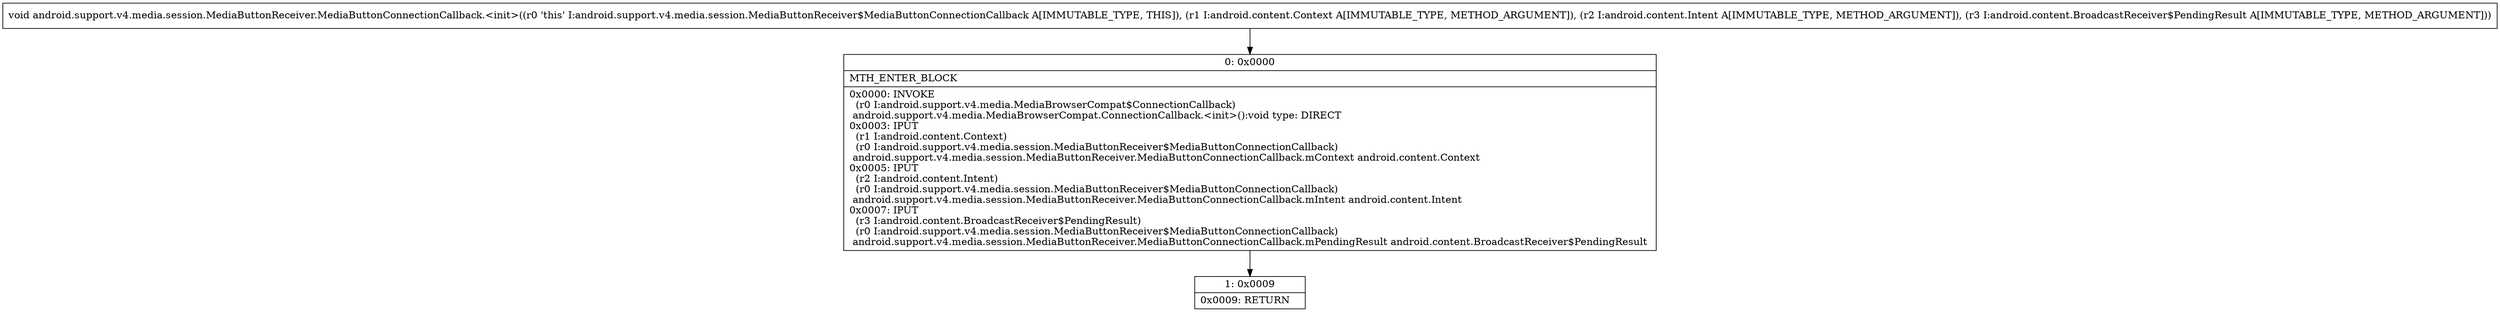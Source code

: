 digraph "CFG forandroid.support.v4.media.session.MediaButtonReceiver.MediaButtonConnectionCallback.\<init\>(Landroid\/content\/Context;Landroid\/content\/Intent;Landroid\/content\/BroadcastReceiver$PendingResult;)V" {
Node_0 [shape=record,label="{0\:\ 0x0000|MTH_ENTER_BLOCK\l|0x0000: INVOKE  \l  (r0 I:android.support.v4.media.MediaBrowserCompat$ConnectionCallback)\l android.support.v4.media.MediaBrowserCompat.ConnectionCallback.\<init\>():void type: DIRECT \l0x0003: IPUT  \l  (r1 I:android.content.Context)\l  (r0 I:android.support.v4.media.session.MediaButtonReceiver$MediaButtonConnectionCallback)\l android.support.v4.media.session.MediaButtonReceiver.MediaButtonConnectionCallback.mContext android.content.Context \l0x0005: IPUT  \l  (r2 I:android.content.Intent)\l  (r0 I:android.support.v4.media.session.MediaButtonReceiver$MediaButtonConnectionCallback)\l android.support.v4.media.session.MediaButtonReceiver.MediaButtonConnectionCallback.mIntent android.content.Intent \l0x0007: IPUT  \l  (r3 I:android.content.BroadcastReceiver$PendingResult)\l  (r0 I:android.support.v4.media.session.MediaButtonReceiver$MediaButtonConnectionCallback)\l android.support.v4.media.session.MediaButtonReceiver.MediaButtonConnectionCallback.mPendingResult android.content.BroadcastReceiver$PendingResult \l}"];
Node_1 [shape=record,label="{1\:\ 0x0009|0x0009: RETURN   \l}"];
MethodNode[shape=record,label="{void android.support.v4.media.session.MediaButtonReceiver.MediaButtonConnectionCallback.\<init\>((r0 'this' I:android.support.v4.media.session.MediaButtonReceiver$MediaButtonConnectionCallback A[IMMUTABLE_TYPE, THIS]), (r1 I:android.content.Context A[IMMUTABLE_TYPE, METHOD_ARGUMENT]), (r2 I:android.content.Intent A[IMMUTABLE_TYPE, METHOD_ARGUMENT]), (r3 I:android.content.BroadcastReceiver$PendingResult A[IMMUTABLE_TYPE, METHOD_ARGUMENT])) }"];
MethodNode -> Node_0;
Node_0 -> Node_1;
}

